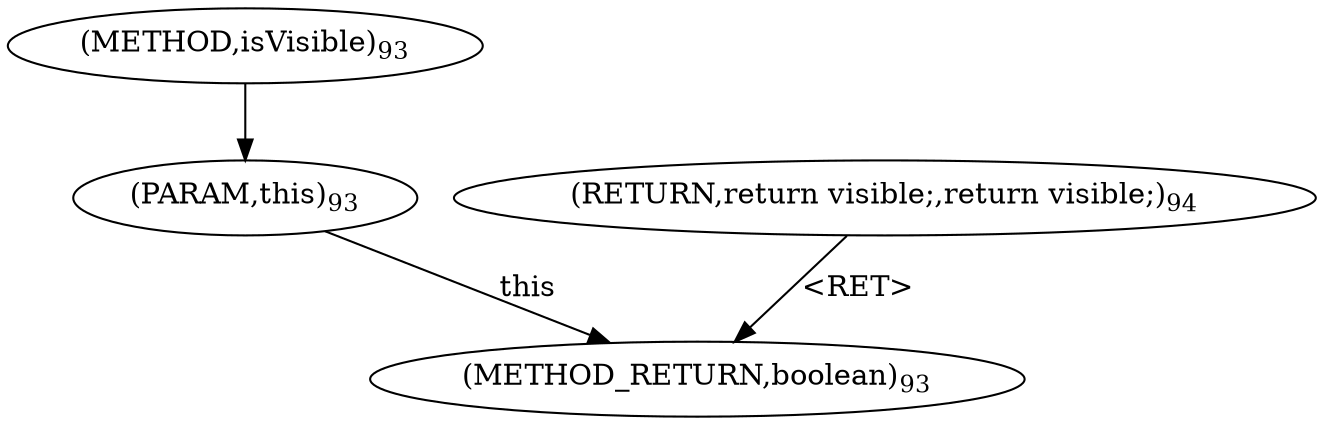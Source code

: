digraph "isVisible" {  
"220" [label = <(METHOD,isVisible)<SUB>93</SUB>> ]
"229" [label = <(METHOD_RETURN,boolean)<SUB>93</SUB>> ]
"221" [label = <(PARAM,this)<SUB>93</SUB>> ]
"223" [label = <(RETURN,return visible;,return visible;)<SUB>94</SUB>> ]
  "223" -> "229"  [ label = "&lt;RET&gt;"] 
  "221" -> "229"  [ label = "this"] 
  "220" -> "221" 
}
